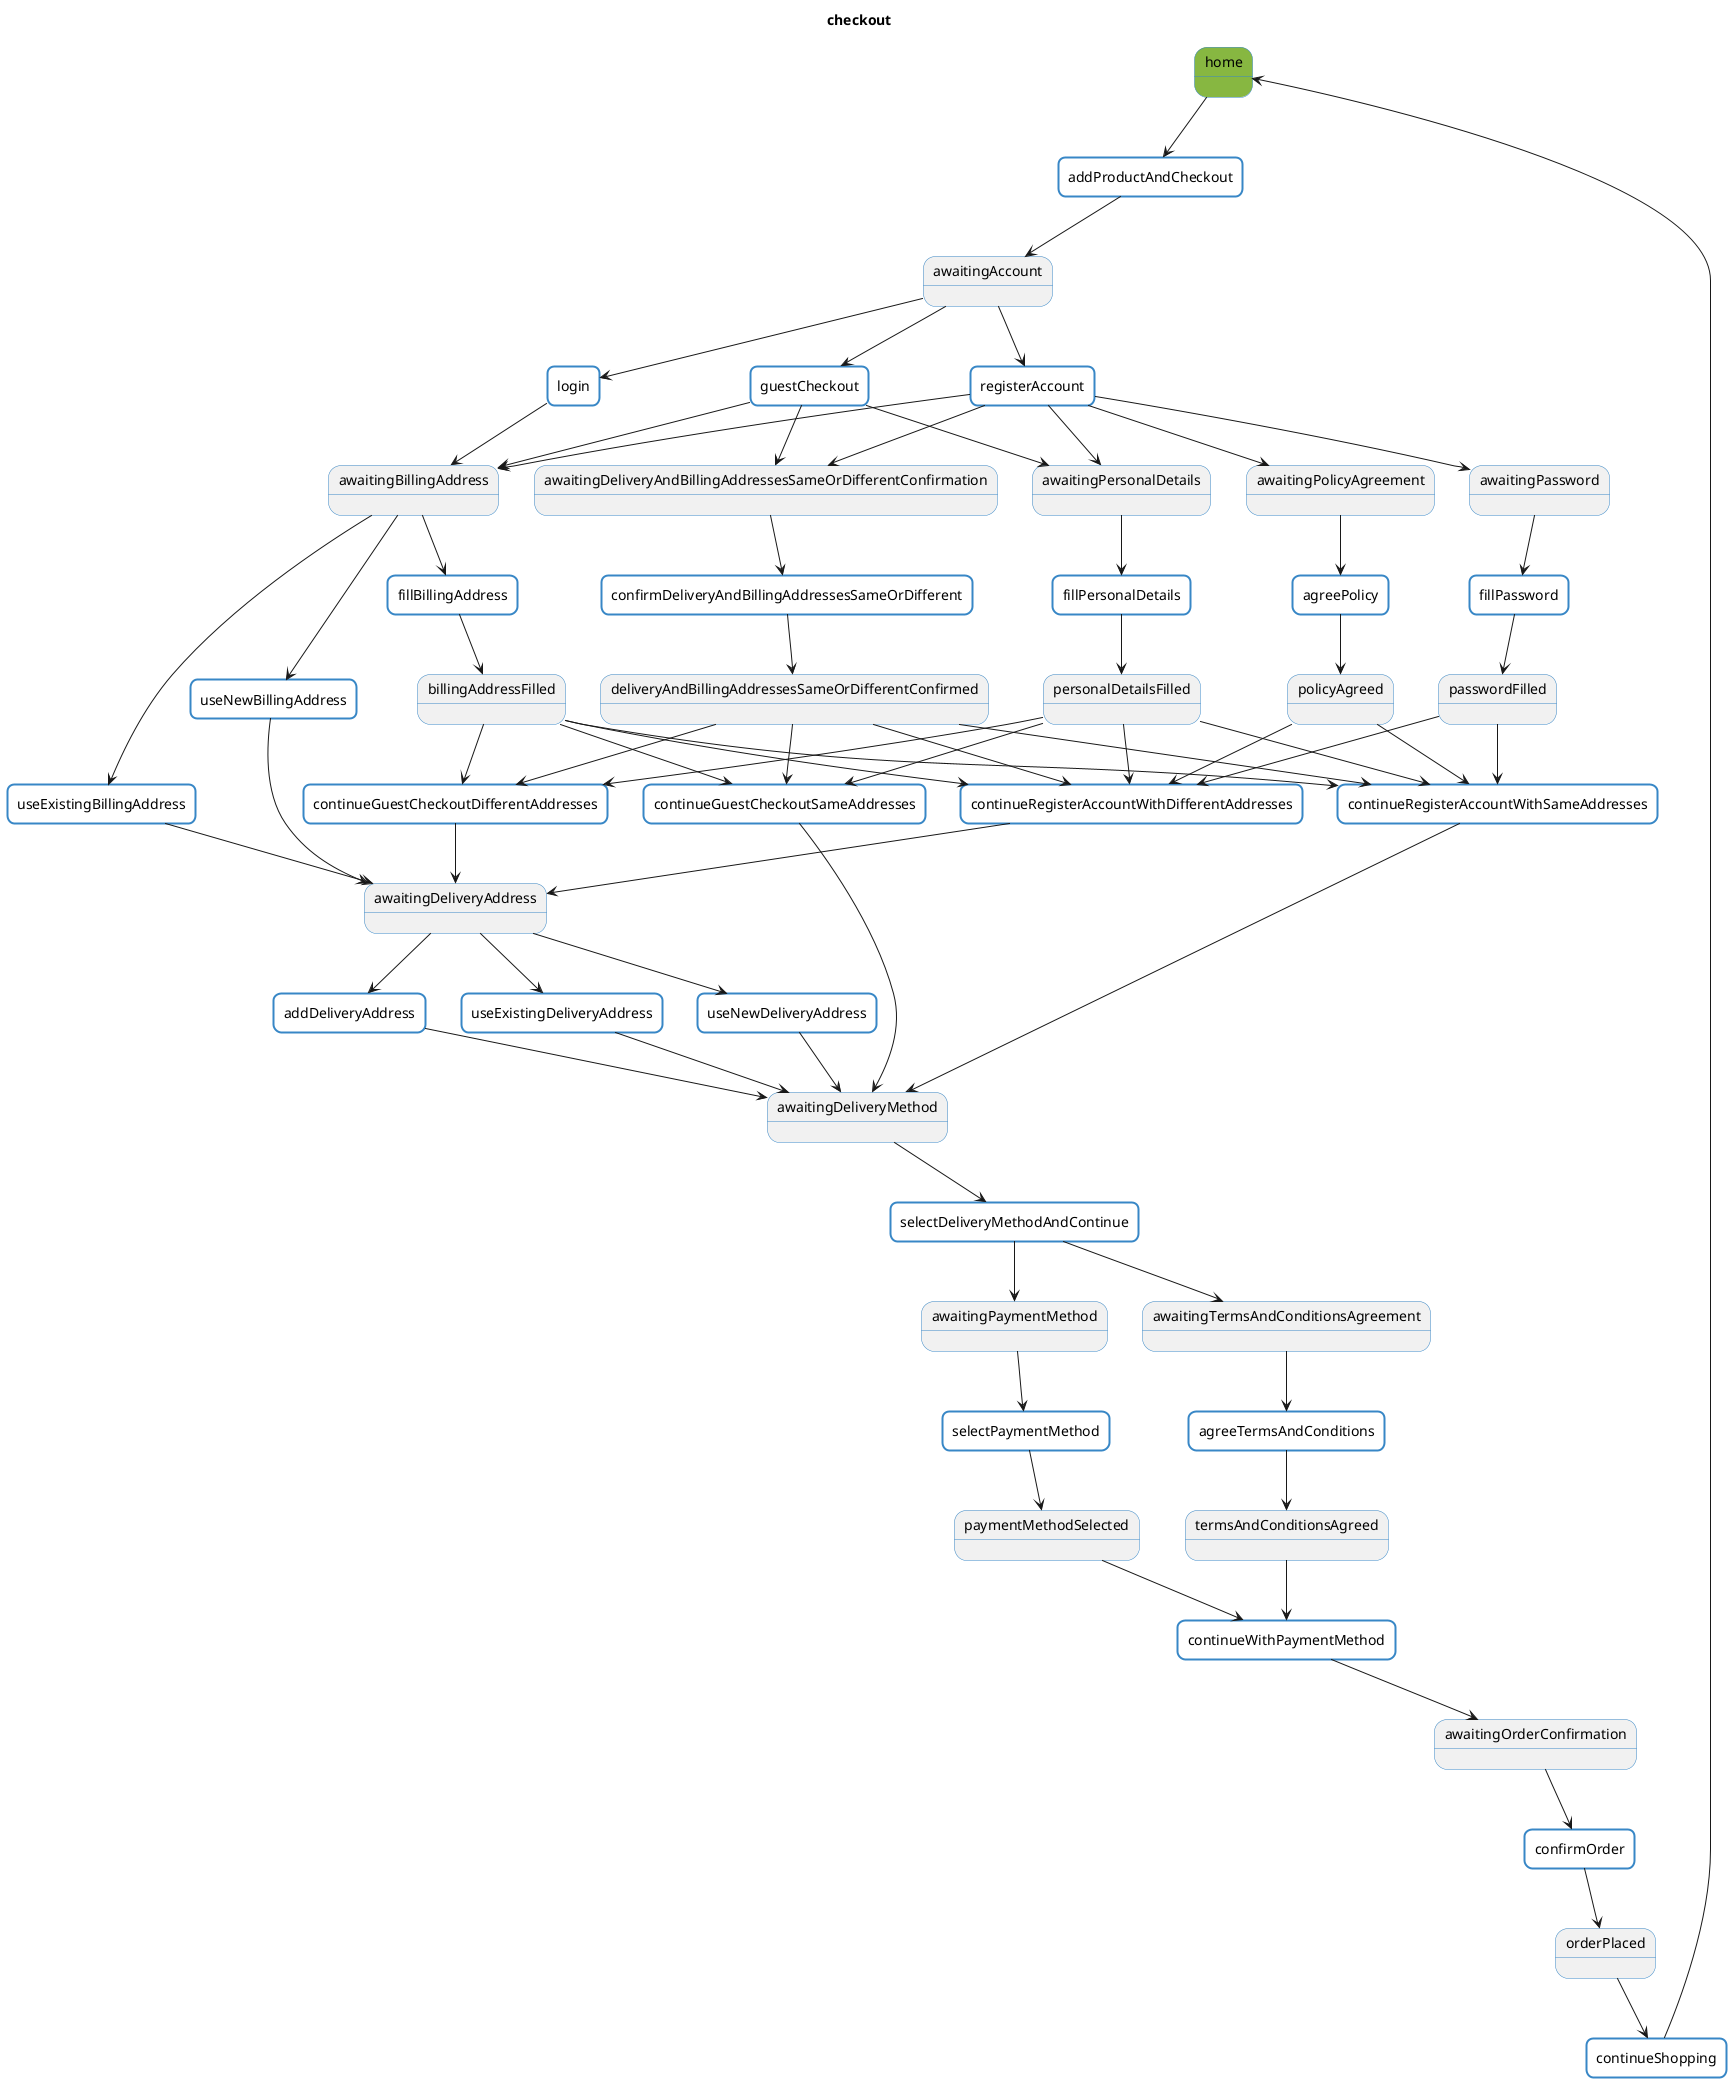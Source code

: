@startuml
allow_mixing
title checkout
skinparam titleBorderRoundCorner 15
skinparam titleBorderThickness 2
skinparam state {
    BackgroundColor<<initial>> #87b741
    BackgroundColor<<marked>> #3887C6
    BorderColor #3887C6
    BorderColor<<marked>> Black
    FontColor<<marked>> White
}
skinparam agent {
    BackgroundColor #ffffff
    BorderColor #3887C6
}
state "home" <<initial>>
state "awaitingAccount"
state "awaitingPersonalDetails"
state "awaitingBillingAddress"
state "awaitingPassword"
state "awaitingPolicyAgreement"
state "awaitingDeliveryAndBillingAddressesSameOrDifferentConfirmation"
state "personalDetailsFilled"
state "billingAddressFilled"
state "passwordFilled"
state "policyAgreed"
state "deliveryAndBillingAddressesSameOrDifferentConfirmed"
state "awaitingDeliveryAddress"
state "awaitingDeliveryMethod"
state "awaitingPaymentMethod"
state "awaitingTermsAndConditionsAgreement"
state "paymentMethodSelected"
state "termsAndConditionsAgreed"
state "awaitingOrderConfirmation"
state "orderPlaced"
agent "addProductAndCheckout"
agent "login"
agent "guestCheckout"
agent "registerAccount"
agent "fillPersonalDetails"
agent "fillBillingAddress"
agent "fillPassword"
agent "agreePolicy"
agent "confirmDeliveryAndBillingAddressesSameOrDifferent"
agent "useExistingBillingAddress"
agent "useNewBillingAddress"
agent "continueRegisterAccountWithDifferentAddresses"
agent "continueGuestCheckoutDifferentAddresses"
agent "continueRegisterAccountWithSameAddresses"
agent "continueGuestCheckoutSameAddresses"
agent "useExistingDeliveryAddress"
agent "useNewDeliveryAddress"
agent "addDeliveryAddress"
agent "selectDeliveryMethodAndContinue"
agent "selectPaymentMethod"
agent "agreeTermsAndConditions"
agent "continueWithPaymentMethod"
agent "confirmOrder"
agent "continueShopping"
"home" --> "addProductAndCheckout"
"addProductAndCheckout" --> "awaitingAccount"
"awaitingAccount" --> "login"
"login" --> "awaitingBillingAddress"
"awaitingAccount" --> "guestCheckout"
"guestCheckout" --> "awaitingPersonalDetails"
"guestCheckout" --> "awaitingBillingAddress"
"guestCheckout" --> "awaitingDeliveryAndBillingAddressesSameOrDifferentConfirmation"
"awaitingAccount" --> "registerAccount"
"registerAccount" --> "awaitingPersonalDetails"
"registerAccount" --> "awaitingBillingAddress"
"registerAccount" --> "awaitingPassword"
"registerAccount" --> "awaitingPolicyAgreement"
"registerAccount" --> "awaitingDeliveryAndBillingAddressesSameOrDifferentConfirmation"
"awaitingPersonalDetails" --> "fillPersonalDetails"
"fillPersonalDetails" --> "personalDetailsFilled"
"awaitingBillingAddress" --> "fillBillingAddress"
"fillBillingAddress" --> "billingAddressFilled"
"awaitingPassword" --> "fillPassword"
"fillPassword" --> "passwordFilled"
"awaitingPolicyAgreement" --> "agreePolicy"
"agreePolicy" --> "policyAgreed"
"awaitingDeliveryAndBillingAddressesSameOrDifferentConfirmation" --> "confirmDeliveryAndBillingAddressesSameOrDifferent"
"confirmDeliveryAndBillingAddressesSameOrDifferent" --> "deliveryAndBillingAddressesSameOrDifferentConfirmed"
"awaitingBillingAddress" --> "useExistingBillingAddress"
"useExistingBillingAddress" --> "awaitingDeliveryAddress"
"awaitingBillingAddress" --> "useNewBillingAddress"
"useNewBillingAddress" --> "awaitingDeliveryAddress"
"personalDetailsFilled" --> "continueRegisterAccountWithDifferentAddresses"
"continueRegisterAccountWithDifferentAddresses" --> "awaitingDeliveryAddress"
"billingAddressFilled" --> "continueRegisterAccountWithDifferentAddresses"
"passwordFilled" --> "continueRegisterAccountWithDifferentAddresses"
"policyAgreed" --> "continueRegisterAccountWithDifferentAddresses"
"deliveryAndBillingAddressesSameOrDifferentConfirmed" --> "continueRegisterAccountWithDifferentAddresses"
"personalDetailsFilled" --> "continueGuestCheckoutDifferentAddresses"
"continueGuestCheckoutDifferentAddresses" --> "awaitingDeliveryAddress"
"billingAddressFilled" --> "continueGuestCheckoutDifferentAddresses"
"deliveryAndBillingAddressesSameOrDifferentConfirmed" --> "continueGuestCheckoutDifferentAddresses"
"personalDetailsFilled" --> "continueRegisterAccountWithSameAddresses"
"continueRegisterAccountWithSameAddresses" --> "awaitingDeliveryMethod"
"billingAddressFilled" --> "continueRegisterAccountWithSameAddresses"
"passwordFilled" --> "continueRegisterAccountWithSameAddresses"
"policyAgreed" --> "continueRegisterAccountWithSameAddresses"
"deliveryAndBillingAddressesSameOrDifferentConfirmed" --> "continueRegisterAccountWithSameAddresses"
"personalDetailsFilled" --> "continueGuestCheckoutSameAddresses"
"continueGuestCheckoutSameAddresses" --> "awaitingDeliveryMethod"
"billingAddressFilled" --> "continueGuestCheckoutSameAddresses"
"deliveryAndBillingAddressesSameOrDifferentConfirmed" --> "continueGuestCheckoutSameAddresses"
"awaitingDeliveryAddress" --> "useExistingDeliveryAddress"
"useExistingDeliveryAddress" --> "awaitingDeliveryMethod"
"awaitingDeliveryAddress" --> "useNewDeliveryAddress"
"useNewDeliveryAddress" --> "awaitingDeliveryMethod"
"awaitingDeliveryAddress" --> "addDeliveryAddress"
"addDeliveryAddress" --> "awaitingDeliveryMethod"
"awaitingDeliveryMethod" --> "selectDeliveryMethodAndContinue"
"selectDeliveryMethodAndContinue" --> "awaitingPaymentMethod"
"selectDeliveryMethodAndContinue" --> "awaitingTermsAndConditionsAgreement"
"awaitingPaymentMethod" --> "selectPaymentMethod"
"selectPaymentMethod" --> "paymentMethodSelected"
"awaitingTermsAndConditionsAgreement" --> "agreeTermsAndConditions"
"agreeTermsAndConditions" --> "termsAndConditionsAgreed"
"paymentMethodSelected" --> "continueWithPaymentMethod"
"continueWithPaymentMethod" --> "awaitingOrderConfirmation"
"termsAndConditionsAgreed" --> "continueWithPaymentMethod"
"awaitingOrderConfirmation" --> "confirmOrder"
"confirmOrder" --> "orderPlaced"
"orderPlaced" --> "continueShopping"
"continueShopping" --> "home"
@enduml
